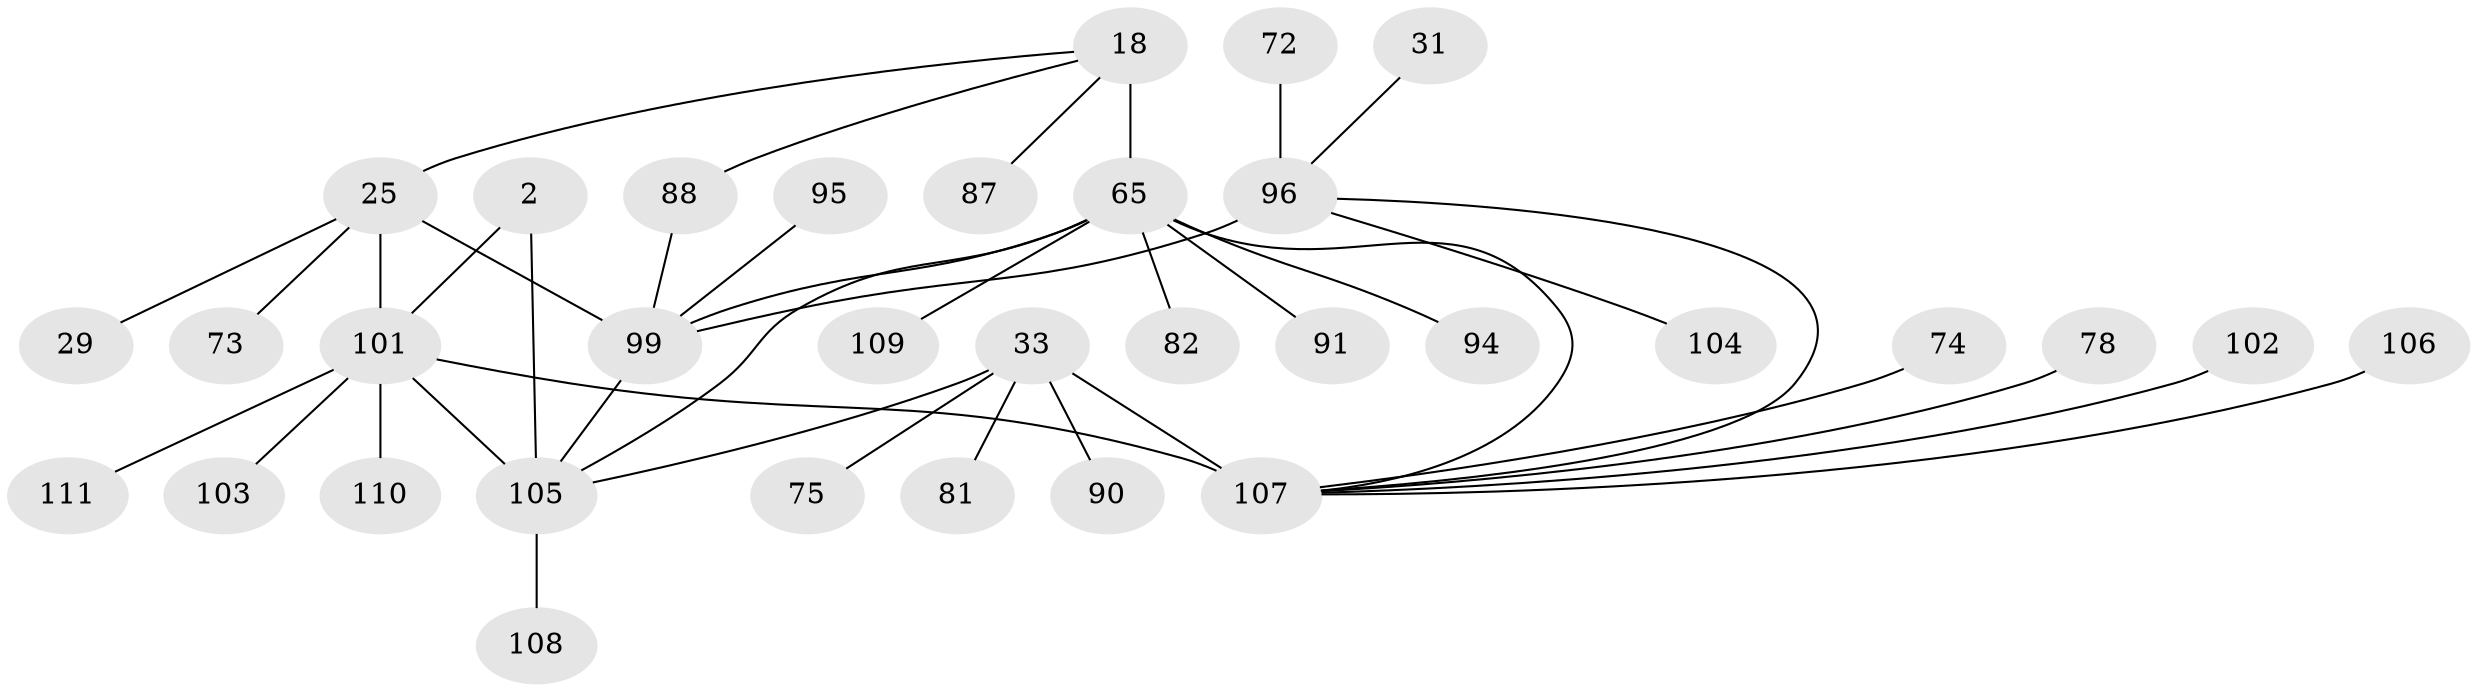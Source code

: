 // original degree distribution, {5: 0.02702702702702703, 4: 0.018018018018018018, 12: 0.018018018018018018, 8: 0.02702702702702703, 7: 0.036036036036036036, 9: 0.02702702702702703, 6: 0.04504504504504504, 11: 0.009009009009009009, 10: 0.018018018018018018, 13: 0.009009009009009009, 1: 0.5765765765765766, 2: 0.1891891891891892}
// Generated by graph-tools (version 1.1) at 2025/58/03/04/25 21:58:59]
// undirected, 33 vertices, 40 edges
graph export_dot {
graph [start="1"]
  node [color=gray90,style=filled];
  2 [super="+1"];
  18 [super="+16"];
  25 [super="+24"];
  29;
  31;
  33 [super="+15+26"];
  65 [super="+20+46+48+56+57"];
  72 [super="+34"];
  73;
  74 [super="+49"];
  75 [super="+45"];
  78;
  81;
  82;
  87;
  88;
  90 [super="+86"];
  91 [super="+77"];
  94 [super="+67"];
  95;
  96 [super="+70+10"];
  99 [super="+83+93"];
  101 [super="+39+100"];
  102;
  103;
  104 [super="+42"];
  105 [super="+62+80+97"];
  106;
  107 [super="+55+13+41+50+60+69"];
  108;
  109;
  110;
  111;
  2 -- 101;
  2 -- 105 [weight=6];
  18 -- 88;
  18 -- 87;
  18 -- 25;
  18 -- 65 [weight=6];
  25 -- 73;
  25 -- 29;
  25 -- 99;
  25 -- 101 [weight=6];
  31 -- 96;
  33 -- 81;
  33 -- 107 [weight=6];
  33 -- 90;
  33 -- 75;
  33 -- 105;
  65 -- 105 [weight=3];
  65 -- 107 [weight=2];
  65 -- 109;
  65 -- 82;
  65 -- 91;
  65 -- 94;
  65 -- 99 [weight=2];
  72 -- 96;
  74 -- 107;
  78 -- 107;
  88 -- 99;
  95 -- 99;
  96 -- 99 [weight=6];
  96 -- 107;
  96 -- 104;
  99 -- 105;
  101 -- 103;
  101 -- 105;
  101 -- 107 [weight=2];
  101 -- 110;
  101 -- 111;
  102 -- 107;
  105 -- 108;
  106 -- 107;
}
